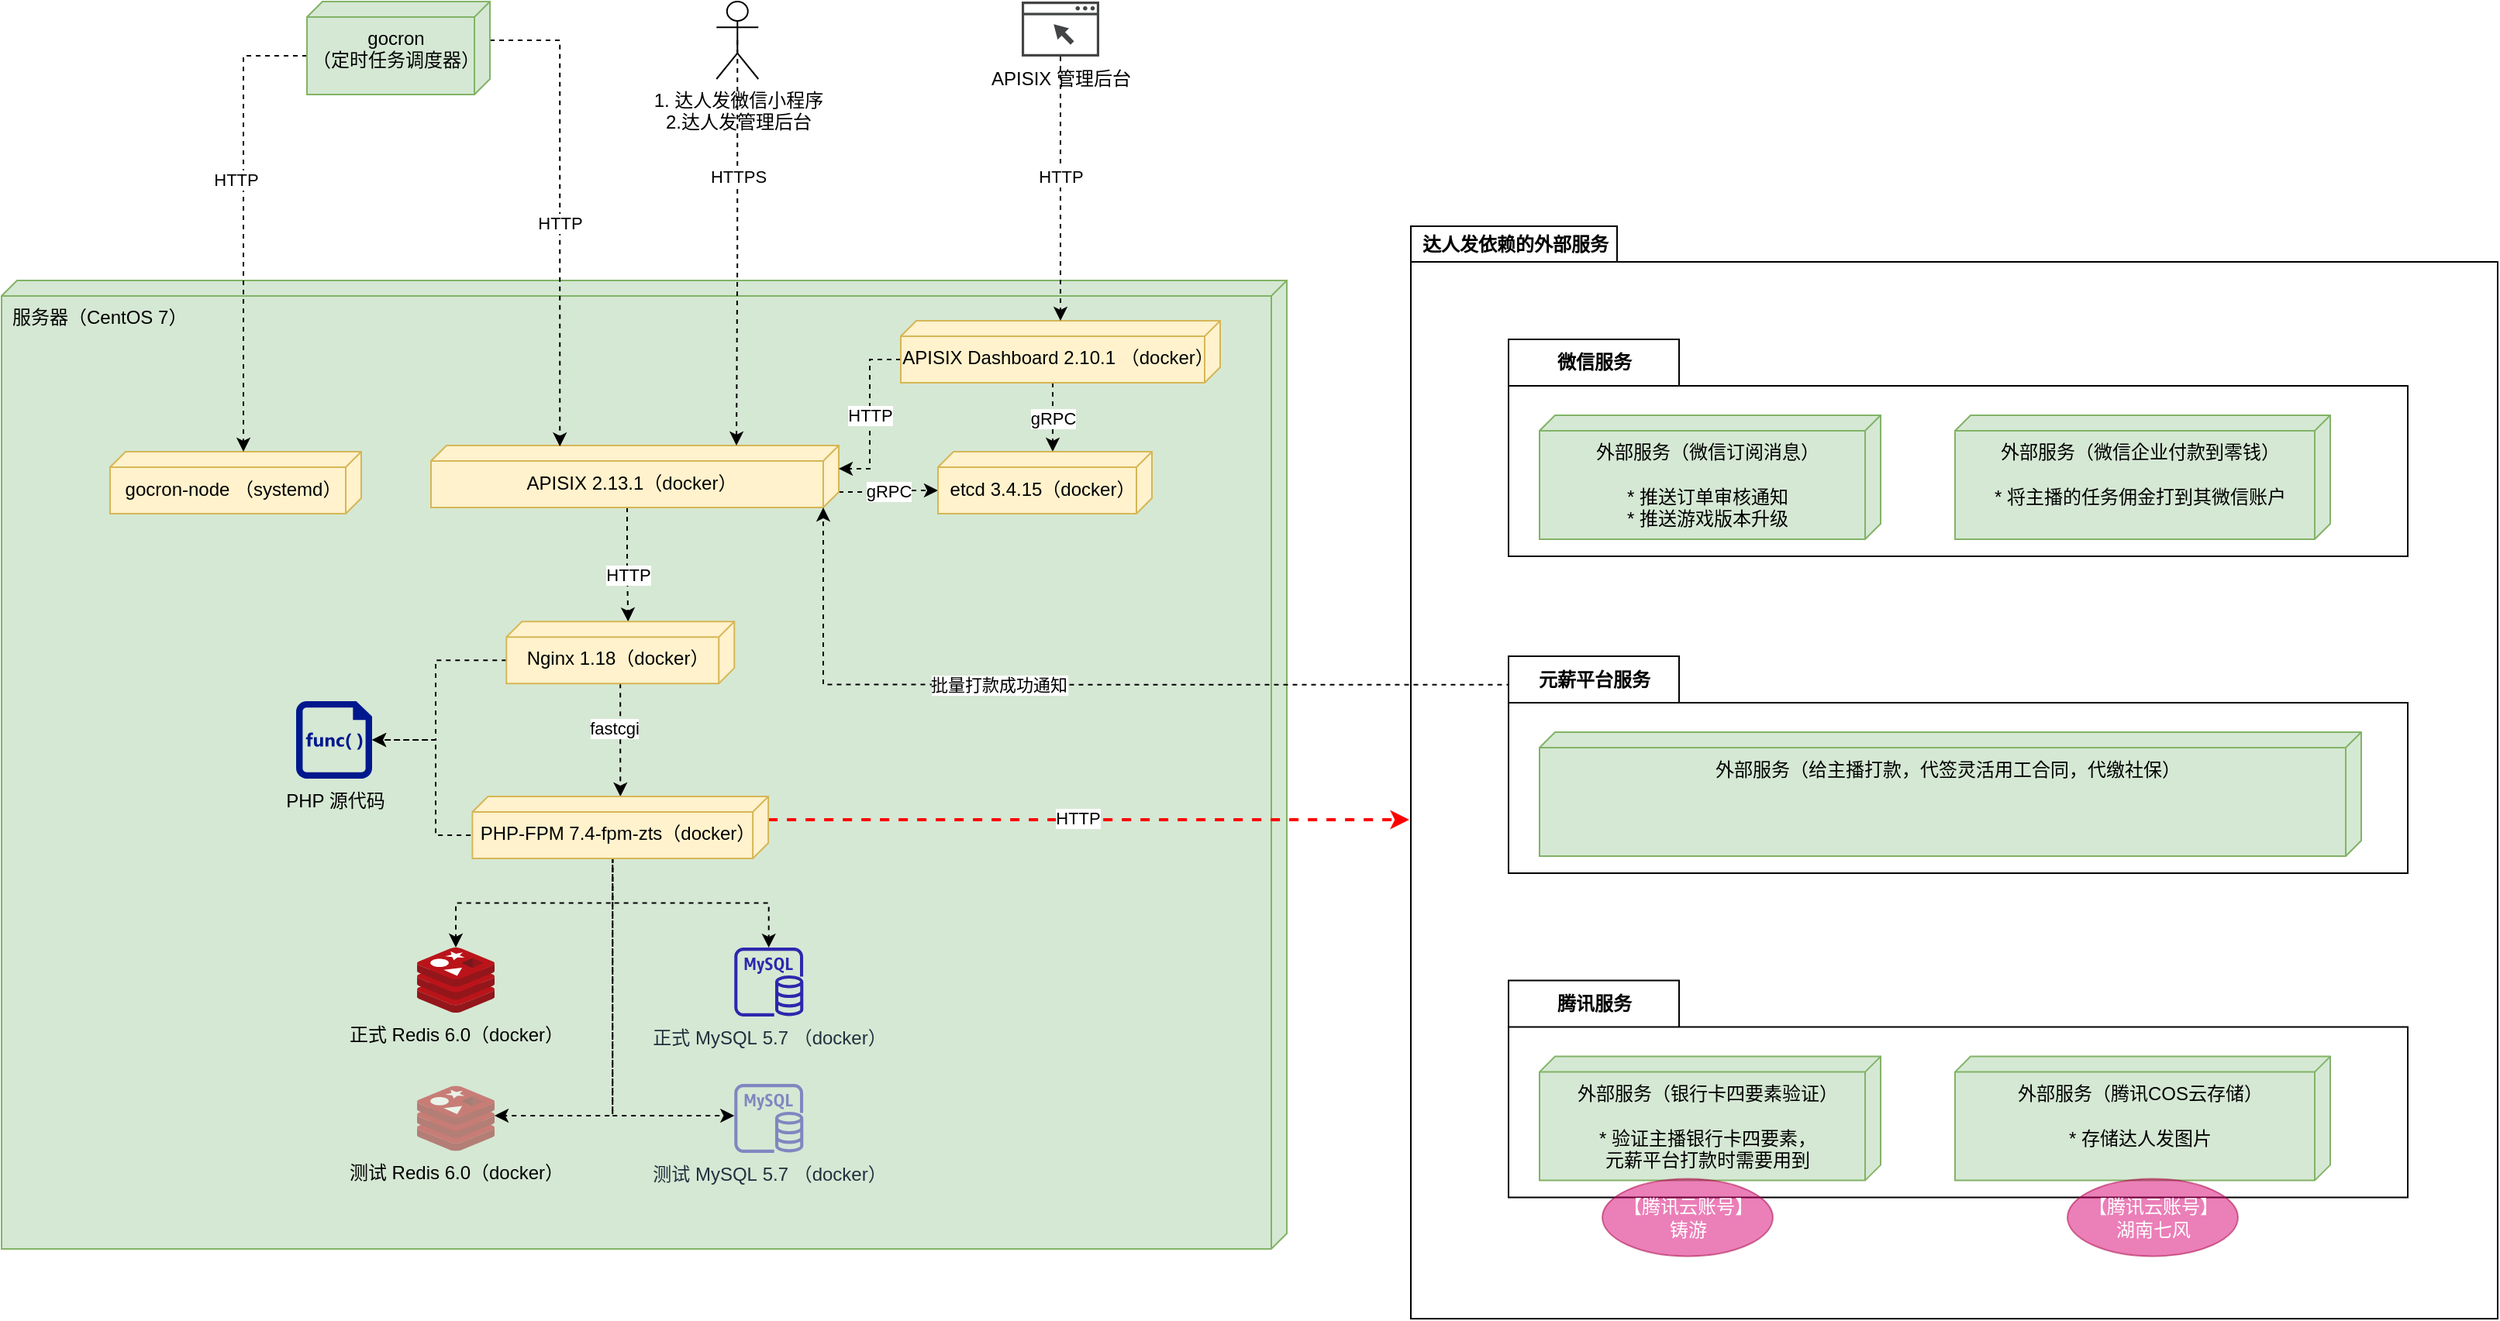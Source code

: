 <mxfile version="20.7.4" type="device" pages="3"><diagram id="vFL8CfmJ8eoqCPDN7rSR" name="达人发部署架构图"><mxGraphModel dx="2393" dy="869" grid="1" gridSize="10" guides="1" tooltips="1" connect="1" arrows="1" fold="1" page="1" pageScale="1" pageWidth="827" pageHeight="1169" math="0" shadow="0"><root><mxCell id="0"/><mxCell id="1" parent="0"/><mxCell id="hQd1RTuxHoPpX_x2x54w-1" value="" style="html=1;strokeColor=none;resizeWidth=1;resizeHeight=1;fillColor=none;part=1;connectable=0;allowArrows=0;deletable=0;" parent="1" vertex="1"><mxGeometry x="232" y="506.6" width="577" height="176.4" as="geometry"><mxPoint y="30" as="offset"/></mxGeometry></mxCell><mxCell id="hQd1RTuxHoPpX_x2x54w-2" value="达人发依赖的外部服务" style="shape=folder;fontStyle=1;tabWidth=133;tabHeight=23;tabPosition=left;html=1;boundedLbl=1;labelInHeader=1;container=0;collapsible=0;" parent="1" vertex="1"><mxGeometry x="169" y="230" width="701" height="705" as="geometry"/></mxCell><mxCell id="hQd1RTuxHoPpX_x2x54w-3" value="&lt;span style=&quot;&quot;&gt;服务器（CentOS 7）&lt;/span&gt;" style="verticalAlign=top;align=left;shape=cube;size=10;direction=south;fontStyle=0;html=1;boundedLbl=1;spacingLeft=5;container=0;fillColor=#d5e8d4;strokeColor=#82b366;" parent="1" vertex="1"><mxGeometry x="-740" y="265" width="829" height="625" as="geometry"/></mxCell><mxCell id="hQd1RTuxHoPpX_x2x54w-4" value="gRPC" style="edgeStyle=orthogonalEdgeStyle;rounded=0;orthogonalLoop=1;jettySize=auto;html=1;exitX=0;exitY=0;exitDx=30;exitDy=0;exitPerimeter=0;entryX=0;entryY=0;entryDx=25;entryDy=138;entryPerimeter=0;dashed=1;" parent="1" source="hQd1RTuxHoPpX_x2x54w-8" target="hQd1RTuxHoPpX_x2x54w-91" edge="1"><mxGeometry relative="1" as="geometry"/></mxCell><mxCell id="hQd1RTuxHoPpX_x2x54w-5" value="HTTP" style="edgeStyle=orthogonalEdgeStyle;rounded=0;orthogonalLoop=1;jettySize=auto;html=1;exitX=0;exitY=0;exitDx=40;exitDy=136.5;exitPerimeter=0;entryX=0;entryY=0;entryDx=0;entryDy=68.5;entryPerimeter=0;dashed=1;" parent="1" source="hQd1RTuxHoPpX_x2x54w-8" target="hQd1RTuxHoPpX_x2x54w-12" edge="1"><mxGeometry x="0.189" relative="1" as="geometry"><mxPoint as="offset"/></mxGeometry></mxCell><mxCell id="hQd1RTuxHoPpX_x2x54w-8" value="APISIX 2.13.1（docker）" style="verticalAlign=top;align=center;shape=cube;size=10;direction=south;html=1;boundedLbl=1;spacingLeft=5;container=0;fillColor=#fff2cc;strokeColor=#d6b656;" parent="1" vertex="1"><mxGeometry x="-463" y="371.5" width="263" height="40" as="geometry"/></mxCell><mxCell id="hQd1RTuxHoPpX_x2x54w-9" value="" style="edgeStyle=orthogonalEdgeStyle;rounded=0;orthogonalLoop=1;jettySize=auto;html=1;dashed=1;labelBackgroundColor=default;" parent="1" source="hQd1RTuxHoPpX_x2x54w-12" target="hQd1RTuxHoPpX_x2x54w-28" edge="1"><mxGeometry relative="1" as="geometry"/></mxCell><mxCell id="hQd1RTuxHoPpX_x2x54w-10" value="fastcgi" style="edgeLabel;html=1;align=center;verticalAlign=middle;resizable=0;points=[];" parent="hQd1RTuxHoPpX_x2x54w-9" vertex="1" connectable="0"><mxGeometry x="-0.199" relative="1" as="geometry"><mxPoint x="-4" as="offset"/></mxGeometry></mxCell><mxCell id="hQd1RTuxHoPpX_x2x54w-11" style="edgeStyle=orthogonalEdgeStyle;rounded=0;orthogonalLoop=1;jettySize=auto;html=1;exitX=0;exitY=0;exitDx=25;exitDy=147;exitPerimeter=0;entryX=1;entryY=0.5;entryDx=0;entryDy=0;entryPerimeter=0;dashed=1;" parent="1" source="hQd1RTuxHoPpX_x2x54w-12" target="hQd1RTuxHoPpX_x2x54w-33" edge="1"><mxGeometry relative="1" as="geometry"><Array as="points"><mxPoint x="-460" y="510"/><mxPoint x="-460" y="561"/></Array></mxGeometry></mxCell><mxCell id="hQd1RTuxHoPpX_x2x54w-12" value="Nginx 1.18（docker）" style="verticalAlign=top;align=center;shape=cube;size=10;direction=south;html=1;boundedLbl=1;spacingLeft=5;container=0;fillColor=#fff2cc;strokeColor=#d6b656;" parent="1" vertex="1"><mxGeometry x="-414.36" y="485.1" width="147" height="40" as="geometry"/></mxCell><mxCell id="hQd1RTuxHoPpX_x2x54w-13" value="HTTP" style="edgeStyle=orthogonalEdgeStyle;rounded=0;orthogonalLoop=1;jettySize=auto;html=1;exitX=0;exitY=0;exitDx=25;exitDy=206;exitPerimeter=0;entryX=0;entryY=0;entryDx=15;entryDy=0;entryPerimeter=0;dashed=1;" parent="1" source="hQd1RTuxHoPpX_x2x54w-15" target="hQd1RTuxHoPpX_x2x54w-8" edge="1"><mxGeometry relative="1" as="geometry"/></mxCell><mxCell id="hQd1RTuxHoPpX_x2x54w-14" value="gRPC" style="edgeStyle=orthogonalEdgeStyle;rounded=0;orthogonalLoop=1;jettySize=auto;html=1;exitX=0;exitY=0;exitDx=40;exitDy=108;exitPerimeter=0;entryX=0;entryY=0;entryDx=0;entryDy=64;entryPerimeter=0;dashed=1;" parent="1" source="hQd1RTuxHoPpX_x2x54w-15" target="hQd1RTuxHoPpX_x2x54w-91" edge="1"><mxGeometry relative="1" as="geometry"/></mxCell><mxCell id="hQd1RTuxHoPpX_x2x54w-15" value="APISIX Dashboard 2.10.1 （docker）" style="verticalAlign=top;align=center;shape=cube;size=10;direction=south;html=1;boundedLbl=1;spacingLeft=5;container=0;fillColor=#fff2cc;strokeColor=#d6b656;" parent="1" vertex="1"><mxGeometry x="-160" y="291" width="206" height="40" as="geometry"/></mxCell><mxCell id="hQd1RTuxHoPpX_x2x54w-16" style="edgeStyle=orthogonalEdgeStyle;rounded=0;orthogonalLoop=1;jettySize=auto;html=1;exitX=0.5;exitY=0.5;exitDx=0;exitDy=0;exitPerimeter=0;entryX=0;entryY=0;entryDx=0;entryDy=66;entryPerimeter=0;dashed=1;" parent="1" source="hQd1RTuxHoPpX_x2x54w-18" target="hQd1RTuxHoPpX_x2x54w-8" edge="1"><mxGeometry relative="1" as="geometry"/></mxCell><mxCell id="hQd1RTuxHoPpX_x2x54w-17" value="HTTPS" style="edgeLabel;html=1;align=center;verticalAlign=middle;resizable=0;points=[];" parent="hQd1RTuxHoPpX_x2x54w-16" vertex="1" connectable="0"><mxGeometry x="-0.092" relative="1" as="geometry"><mxPoint y="-31" as="offset"/></mxGeometry></mxCell><UserObject label="1. 达人发微信小程序&lt;br&gt;2.达人发管理后台" link="https://zhubo-admin.119you.com/" id="hQd1RTuxHoPpX_x2x54w-18"><mxCell style="shape=umlActor;verticalLabelPosition=bottom;verticalAlign=top;html=1;" parent="1" vertex="1"><mxGeometry x="-278.86" y="85" width="27" height="50" as="geometry"/></mxCell></UserObject><mxCell id="hQd1RTuxHoPpX_x2x54w-19" value="" style="edgeStyle=orthogonalEdgeStyle;rounded=0;orthogonalLoop=1;jettySize=auto;html=1;dashed=1;" parent="1" source="hQd1RTuxHoPpX_x2x54w-21" target="hQd1RTuxHoPpX_x2x54w-15" edge="1"><mxGeometry relative="1" as="geometry"/></mxCell><mxCell id="hQd1RTuxHoPpX_x2x54w-20" value="HTTP" style="edgeLabel;html=1;align=center;verticalAlign=middle;resizable=0;points=[];" parent="hQd1RTuxHoPpX_x2x54w-19" vertex="1" connectable="0"><mxGeometry x="-0.306" relative="1" as="geometry"><mxPoint y="18" as="offset"/></mxGeometry></mxCell><UserObject label="APISIX 管理后台" link="http://zhubo-gateway.119you.com:9000/" linkTarget="_blank" id="hQd1RTuxHoPpX_x2x54w-21"><mxCell style="sketch=0;pointerEvents=1;shadow=0;dashed=0;html=1;strokeColor=none;fillColor=#434445;aspect=fixed;labelPosition=center;verticalLabelPosition=bottom;verticalAlign=top;align=center;outlineConnect=0;shape=mxgraph.vvd.web_browser;" parent="1" vertex="1"><mxGeometry x="-82" y="85" width="50" height="35.5" as="geometry"/></mxCell></UserObject><mxCell id="hQd1RTuxHoPpX_x2x54w-22" style="edgeStyle=orthogonalEdgeStyle;rounded=0;orthogonalLoop=1;jettySize=auto;html=1;exitX=0;exitY=0;exitDx=15;exitDy=0;exitPerimeter=0;dashed=1;strokeWidth=2;strokeColor=#FF0000;" parent="1" source="hQd1RTuxHoPpX_x2x54w-28" edge="1"><mxGeometry relative="1" as="geometry"><mxPoint x="168" y="613" as="targetPoint"/><Array as="points"><mxPoint x="120" y="613"/><mxPoint x="120" y="613"/></Array></mxGeometry></mxCell><mxCell id="hQd1RTuxHoPpX_x2x54w-23" value="HTTP" style="edgeLabel;html=1;align=center;verticalAlign=middle;resizable=0;points=[];" parent="hQd1RTuxHoPpX_x2x54w-22" vertex="1" connectable="0"><mxGeometry x="-0.034" y="1" relative="1" as="geometry"><mxPoint as="offset"/></mxGeometry></mxCell><mxCell id="hQd1RTuxHoPpX_x2x54w-27" style="edgeStyle=orthogonalEdgeStyle;rounded=0;orthogonalLoop=1;jettySize=auto;html=1;exitX=0;exitY=0;exitDx=25;exitDy=180;exitPerimeter=0;entryX=1;entryY=0.5;entryDx=0;entryDy=0;entryPerimeter=0;dashed=1;" parent="1" source="hQd1RTuxHoPpX_x2x54w-28" target="hQd1RTuxHoPpX_x2x54w-33" edge="1"><mxGeometry relative="1" as="geometry"><Array as="points"><mxPoint x="-460" y="623"/><mxPoint x="-460" y="561"/></Array></mxGeometry></mxCell><mxCell id="hQd1RTuxHoPpX_x2x54w-107" style="edgeStyle=orthogonalEdgeStyle;rounded=0;orthogonalLoop=1;jettySize=auto;html=1;exitX=0;exitY=0;exitDx=40;exitDy=100.43;exitPerimeter=0;dashed=1;" parent="1" source="hQd1RTuxHoPpX_x2x54w-28" target="hQd1RTuxHoPpX_x2x54w-106" edge="1"><mxGeometry relative="1" as="geometry"/></mxCell><mxCell id="hQd1RTuxHoPpX_x2x54w-108" style="edgeStyle=orthogonalEdgeStyle;rounded=0;orthogonalLoop=1;jettySize=auto;html=1;exitX=0;exitY=0;exitDx=40;exitDy=100.43;exitPerimeter=0;dashed=1;" parent="1" source="hQd1RTuxHoPpX_x2x54w-28" target="hQd1RTuxHoPpX_x2x54w-105" edge="1"><mxGeometry relative="1" as="geometry"/></mxCell><mxCell id="hQd1RTuxHoPpX_x2x54w-111" style="edgeStyle=orthogonalEdgeStyle;rounded=0;orthogonalLoop=1;jettySize=auto;html=1;exitX=0;exitY=0;exitDx=40;exitDy=100.43;exitPerimeter=0;dashed=1;" parent="1" edge="1"><mxGeometry relative="1" as="geometry"><mxPoint x="-345.86" y="636" as="sourcePoint"/><mxPoint x="-267.36" y="804" as="targetPoint"/><Array as="points"><mxPoint x="-346" y="804"/></Array></mxGeometry></mxCell><mxCell id="hQd1RTuxHoPpX_x2x54w-113" style="edgeStyle=orthogonalEdgeStyle;rounded=0;orthogonalLoop=1;jettySize=auto;html=1;exitX=0;exitY=0;exitDx=40;exitDy=100.43;exitPerimeter=0;dashed=1;" parent="1" source="hQd1RTuxHoPpX_x2x54w-28" target="hQd1RTuxHoPpX_x2x54w-112" edge="1"><mxGeometry relative="1" as="geometry"><mxPoint x="-420" y="800" as="targetPoint"/><Array as="points"><mxPoint x="-346" y="804"/></Array></mxGeometry></mxCell><mxCell id="hQd1RTuxHoPpX_x2x54w-28" value="PHP-FPM 7.4-fpm-zts（docker）" style="verticalAlign=top;align=center;shape=cube;size=10;direction=south;html=1;boundedLbl=1;spacingLeft=5;container=0;fillColor=#fff2cc;strokeColor=#d6b656;" parent="1" vertex="1"><mxGeometry x="-436.29" y="598" width="190.86" height="40" as="geometry"/></mxCell><mxCell id="hQd1RTuxHoPpX_x2x54w-33" value="PHP 源代码" style="sketch=0;aspect=fixed;pointerEvents=1;shadow=0;dashed=0;html=1;strokeColor=none;labelPosition=center;verticalLabelPosition=bottom;verticalAlign=top;align=center;fillColor=#00188D;shape=mxgraph.mscae.enterprise.code_file" parent="1" vertex="1"><mxGeometry x="-550" y="536.5" width="49" height="50" as="geometry"/></mxCell><mxCell id="hQd1RTuxHoPpX_x2x54w-36" value="" style="html=1;strokeColor=none;resizeWidth=1;resizeHeight=1;fillColor=none;part=1;connectable=0;allowArrows=0;deletable=0;" parent="1" vertex="1"><mxGeometry x="169" y="260" width="691" height="637" as="geometry"><mxPoint y="30" as="offset"/></mxGeometry></mxCell><mxCell id="hQd1RTuxHoPpX_x2x54w-44" value="微信服务" style="shape=folder;fontStyle=1;tabWidth=110;tabHeight=30;tabPosition=left;html=1;boundedLbl=1;labelInHeader=1;container=1;collapsible=0;" parent="1" vertex="1"><mxGeometry x="232" y="303" width="580" height="140" as="geometry"/></mxCell><mxCell id="hQd1RTuxHoPpX_x2x54w-45" value="" style="html=1;strokeColor=none;resizeWidth=1;resizeHeight=1;fillColor=none;part=1;connectable=0;allowArrows=0;deletable=0;" parent="hQd1RTuxHoPpX_x2x54w-44" vertex="1"><mxGeometry width="580" height="98" relative="1" as="geometry"><mxPoint y="30" as="offset"/></mxGeometry></mxCell><mxCell id="hQd1RTuxHoPpX_x2x54w-46" value="&lt;span style=&quot;&quot;&gt;外部服务（微信订阅消息）&lt;br&gt;&lt;br&gt;* 推送订单审核通知&lt;br&gt;* 推送游戏版本升级&lt;br&gt;&lt;/span&gt;" style="verticalAlign=top;align=center;shape=cube;size=10;direction=south;fontStyle=0;html=1;boundedLbl=1;spacingLeft=5;fillColor=#d5e8d4;strokeColor=#82b366;" parent="hQd1RTuxHoPpX_x2x54w-44" vertex="1"><mxGeometry x="20" y="49" width="220" height="80" as="geometry"/></mxCell><mxCell id="hQd1RTuxHoPpX_x2x54w-114" value="&lt;span style=&quot;&quot;&gt;外部服务（微信企业付款到零钱&lt;/span&gt;&lt;span style=&quot;background-color: initial;&quot;&gt;）&lt;/span&gt;&lt;br&gt;&lt;span style=&quot;&quot;&gt;&lt;br&gt;* 将主播的任务佣金打到其微信账户&lt;br&gt;&lt;/span&gt;" style="verticalAlign=top;align=center;shape=cube;size=10;direction=south;fontStyle=0;html=1;boundedLbl=1;spacingLeft=5;fillColor=#d5e8d4;strokeColor=#82b366;" parent="hQd1RTuxHoPpX_x2x54w-44" vertex="1"><mxGeometry x="288" y="49" width="242" height="80" as="geometry"/></mxCell><mxCell id="hQd1RTuxHoPpX_x2x54w-85" value="gocron-node （systemd）" style="verticalAlign=top;align=center;shape=cube;size=10;direction=south;html=1;boundedLbl=1;spacingLeft=5;container=0;fillColor=#fff2cc;strokeColor=#d6b656;" parent="1" vertex="1"><mxGeometry x="-670" y="375.5" width="162" height="40" as="geometry"/></mxCell><mxCell id="hQd1RTuxHoPpX_x2x54w-86" style="edgeStyle=orthogonalEdgeStyle;rounded=0;orthogonalLoop=1;jettySize=auto;html=1;exitX=0;exitY=0;exitDx=35;exitDy=118;exitPerimeter=0;entryX=0;entryY=0;entryDx=0;entryDy=76;entryPerimeter=0;dashed=1;" parent="1" source="hQd1RTuxHoPpX_x2x54w-90" target="hQd1RTuxHoPpX_x2x54w-85" edge="1"><mxGeometry relative="1" as="geometry"/></mxCell><mxCell id="hQd1RTuxHoPpX_x2x54w-87" value="HTTP" style="edgeLabel;html=1;align=center;verticalAlign=middle;resizable=0;points=[];" parent="hQd1RTuxHoPpX_x2x54w-86" vertex="1" connectable="0"><mxGeometry x="-0.252" y="-2" relative="1" as="geometry"><mxPoint x="-3" y="10" as="offset"/></mxGeometry></mxCell><mxCell id="hQd1RTuxHoPpX_x2x54w-88" style="edgeStyle=orthogonalEdgeStyle;rounded=0;orthogonalLoop=1;jettySize=auto;html=1;exitX=0;exitY=0;exitDx=25;exitDy=0;exitPerimeter=0;entryX=0.016;entryY=0.684;entryDx=0;entryDy=0;entryPerimeter=0;dashed=1;" parent="1" source="hQd1RTuxHoPpX_x2x54w-90" target="hQd1RTuxHoPpX_x2x54w-8" edge="1"><mxGeometry relative="1" as="geometry"><Array as="points"><mxPoint x="-380" y="110"/></Array></mxGeometry></mxCell><mxCell id="hQd1RTuxHoPpX_x2x54w-89" value="HTTP" style="edgeLabel;html=1;align=center;verticalAlign=middle;resizable=0;points=[];" parent="hQd1RTuxHoPpX_x2x54w-88" vertex="1" connectable="0"><mxGeometry x="-0.265" relative="1" as="geometry"><mxPoint y="50" as="offset"/></mxGeometry></mxCell><mxCell id="hQd1RTuxHoPpX_x2x54w-90" value="&lt;span style=&quot;&quot;&gt;gocron&lt;br&gt;（定时任务调度器）&lt;br&gt;&lt;/span&gt;" style="verticalAlign=top;align=center;shape=cube;size=10;direction=south;fontStyle=0;html=1;boundedLbl=1;spacingLeft=5;fillColor=#d5e8d4;strokeColor=#82b366;" parent="1" vertex="1"><mxGeometry x="-543" y="85" width="118" height="60" as="geometry"/></mxCell><mxCell id="hQd1RTuxHoPpX_x2x54w-91" value="etcd 3.4.15（docker）" style="verticalAlign=top;align=center;shape=cube;size=10;direction=south;html=1;boundedLbl=1;spacingLeft=5;container=0;fillColor=#fff2cc;strokeColor=#d6b656;" parent="1" vertex="1"><mxGeometry x="-136" y="375.5" width="138" height="40" as="geometry"/></mxCell><mxCell id="hQd1RTuxHoPpX_x2x54w-105" value="&lt;span style=&quot;&quot;&gt;正式 Redis 6.0（docker）&lt;/span&gt;" style="sketch=0;aspect=fixed;html=1;points=[];align=center;image;fontSize=12;image=img/lib/mscae/Cache_Redis_Product.svg;labelBackgroundColor=none;" parent="1" vertex="1"><mxGeometry x="-472" y="695.5" width="50" height="42" as="geometry"/></mxCell><mxCell id="hQd1RTuxHoPpX_x2x54w-106" value="正式 MySQL&amp;nbsp;5.7 （docker）" style="sketch=0;outlineConnect=0;fontColor=#232F3E;gradientColor=none;fillColor=#2E27AD;strokeColor=none;dashed=0;verticalLabelPosition=bottom;verticalAlign=top;align=center;html=1;fontSize=12;fontStyle=0;aspect=fixed;pointerEvents=1;shape=mxgraph.aws4.rds_mysql_instance;labelBackgroundColor=none;" parent="1" vertex="1"><mxGeometry x="-267.36" y="695.5" width="44.5" height="44.5" as="geometry"/></mxCell><mxCell id="hQd1RTuxHoPpX_x2x54w-110" value="测试 MySQL&amp;nbsp;5.7 （docker）" style="sketch=0;outlineConnect=0;fontColor=#232F3E;gradientColor=none;fillColor=#2E27AD;strokeColor=none;dashed=0;verticalLabelPosition=bottom;verticalAlign=top;align=center;html=1;fontSize=12;fontStyle=0;aspect=fixed;pointerEvents=1;shape=mxgraph.aws4.rds_mysql_instance;labelBackgroundColor=none;opacity=50;" parent="1" vertex="1"><mxGeometry x="-267.36" y="783.5" width="44.5" height="44.5" as="geometry"/></mxCell><mxCell id="hQd1RTuxHoPpX_x2x54w-112" value="&lt;span style=&quot;&quot;&gt;测试 Redis 6.0（docker）&lt;/span&gt;" style="sketch=0;aspect=fixed;html=1;points=[];align=center;image;fontSize=12;image=img/lib/mscae/Cache_Redis_Product.svg;labelBackgroundColor=none;opacity=50;" parent="1" vertex="1"><mxGeometry x="-472" y="784.75" width="50" height="42" as="geometry"/></mxCell><mxCell id="hQd1RTuxHoPpX_x2x54w-126" style="edgeStyle=orthogonalEdgeStyle;rounded=0;orthogonalLoop=1;jettySize=auto;html=1;exitX=0.003;exitY=0.131;exitDx=0;exitDy=0;exitPerimeter=0;entryX=0;entryY=0;entryDx=40;entryDy=10;entryPerimeter=0;dashed=1;fontColor=default;" parent="1" source="hQd1RTuxHoPpX_x2x54w-122" target="hQd1RTuxHoPpX_x2x54w-8" edge="1"><mxGeometry relative="1" as="geometry"><Array as="points"><mxPoint x="-210" y="526"/></Array></mxGeometry></mxCell><mxCell id="hQd1RTuxHoPpX_x2x54w-127" value="批量打款成功通知" style="edgeLabel;html=1;align=center;verticalAlign=middle;resizable=0;points=[];fontColor=default;" parent="hQd1RTuxHoPpX_x2x54w-126" vertex="1" connectable="0"><mxGeometry x="0.187" relative="1" as="geometry"><mxPoint as="offset"/></mxGeometry></mxCell><mxCell id="hQd1RTuxHoPpX_x2x54w-122" value="元薪平台服务" style="shape=folder;fontStyle=1;tabWidth=110;tabHeight=30;tabPosition=left;html=1;boundedLbl=1;labelInHeader=1;container=1;collapsible=0;" parent="1" vertex="1"><mxGeometry x="232" y="507.5" width="580" height="140" as="geometry"/></mxCell><mxCell id="hQd1RTuxHoPpX_x2x54w-123" value="" style="html=1;strokeColor=none;resizeWidth=1;resizeHeight=1;fillColor=none;part=1;connectable=0;allowArrows=0;deletable=0;" parent="hQd1RTuxHoPpX_x2x54w-122" vertex="1"><mxGeometry width="580" height="98" relative="1" as="geometry"><mxPoint y="30" as="offset"/></mxGeometry></mxCell><mxCell id="hQd1RTuxHoPpX_x2x54w-124" value="&lt;span style=&quot;&quot;&gt;外部服务（&lt;/span&gt;给主播打款，代签灵活用工合同，代缴社保&lt;span style=&quot;&quot;&gt;）&lt;br&gt;&lt;br&gt;&lt;/span&gt;" style="verticalAlign=top;align=center;shape=cube;size=10;direction=south;fontStyle=0;html=1;boundedLbl=1;spacingLeft=5;fillColor=#d5e8d4;strokeColor=#82b366;" parent="hQd1RTuxHoPpX_x2x54w-122" vertex="1"><mxGeometry x="20" y="49" width="530" height="80" as="geometry"/></mxCell><mxCell id="hQd1RTuxHoPpX_x2x54w-128" value="" style="group" parent="1" vertex="1" connectable="0"><mxGeometry x="232" y="716.8" width="580" height="177.9" as="geometry"/></mxCell><mxCell id="hQd1RTuxHoPpX_x2x54w-115" value="腾讯服务" style="shape=folder;fontStyle=1;tabWidth=110;tabHeight=30;tabPosition=left;html=1;boundedLbl=1;labelInHeader=1;container=1;collapsible=0;" parent="hQd1RTuxHoPpX_x2x54w-128" vertex="1"><mxGeometry width="580" height="140" as="geometry"/></mxCell><mxCell id="hQd1RTuxHoPpX_x2x54w-116" value="" style="html=1;strokeColor=none;resizeWidth=1;resizeHeight=1;fillColor=none;part=1;connectable=0;allowArrows=0;deletable=0;" parent="hQd1RTuxHoPpX_x2x54w-115" vertex="1"><mxGeometry width="580" height="98" relative="1" as="geometry"><mxPoint y="30" as="offset"/></mxGeometry></mxCell><mxCell id="hQd1RTuxHoPpX_x2x54w-117" value="&lt;span style=&quot;&quot;&gt;外部服务（&lt;/span&gt;银行卡四要素验证&lt;span style=&quot;&quot;&gt;）&lt;br&gt;&lt;br&gt;* 验证主播银行卡四要素，&lt;br&gt;元薪平台打款时需要用到&lt;br&gt;&lt;/span&gt;" style="verticalAlign=top;align=center;shape=cube;size=10;direction=south;fontStyle=0;html=1;boundedLbl=1;spacingLeft=5;fillColor=#d5e8d4;strokeColor=#82b366;" parent="hQd1RTuxHoPpX_x2x54w-115" vertex="1"><mxGeometry x="20" y="49" width="220" height="80" as="geometry"/></mxCell><mxCell id="hQd1RTuxHoPpX_x2x54w-118" value="&lt;span style=&quot;&quot;&gt;外部服务（腾讯COS云存储&lt;/span&gt;&lt;span style=&quot;background-color: initial;&quot;&gt;）&lt;/span&gt;&lt;br&gt;&lt;span style=&quot;&quot;&gt;&lt;br&gt;* 存储达人发图片&lt;br&gt;&lt;/span&gt;" style="verticalAlign=top;align=center;shape=cube;size=10;direction=south;fontStyle=0;html=1;boundedLbl=1;spacingLeft=5;fillColor=#d5e8d4;strokeColor=#82b366;" parent="hQd1RTuxHoPpX_x2x54w-115" vertex="1"><mxGeometry x="288" y="49" width="242" height="80" as="geometry"/></mxCell><mxCell id="hQd1RTuxHoPpX_x2x54w-120" value="【腾讯云账号】&lt;br&gt;铸游" style="ellipse;whiteSpace=wrap;html=1;labelBackgroundColor=none;fillColor=#d80073;opacity=50;strokeColor=#A50040;fontColor=#ffffff;" parent="hQd1RTuxHoPpX_x2x54w-128" vertex="1"><mxGeometry x="60.5" y="127.9" width="110" height="50" as="geometry"/></mxCell><mxCell id="hQd1RTuxHoPpX_x2x54w-119" value="【腾讯云账号】&lt;br&gt;湖南七风" style="ellipse;whiteSpace=wrap;html=1;labelBackgroundColor=none;fillColor=#d80073;opacity=50;strokeColor=#A50040;fontColor=#ffffff;" parent="hQd1RTuxHoPpX_x2x54w-128" vertex="1"><mxGeometry x="360.5" y="127.9" width="110" height="50" as="geometry"/></mxCell></root></mxGraphModel></diagram><diagram id="185xx8xCbb3oGsZvdV77" name="达人发抖音/星图达人数据采集系统部署架构图"><mxGraphModel dx="1582" dy="885" grid="1" gridSize="10" guides="1" tooltips="1" connect="1" arrows="1" fold="1" page="1" pageScale="1" pageWidth="827" pageHeight="1169" math="0" shadow="0"><root><mxCell id="0"/><mxCell id="1" parent="0"/><mxCell id="NshGcRsuWYnIjHicHYRE-3" style="edgeStyle=orthogonalEdgeStyle;rounded=0;orthogonalLoop=1;jettySize=auto;html=1;exitX=0.5;exitY=0;exitDx=0;exitDy=0;entryX=0.5;entryY=1;entryDx=0;entryDy=0;" parent="1" source="NshGcRsuWYnIjHicHYRE-2" target="NshGcRsuWYnIjHicHYRE-12" edge="1"><mxGeometry relative="1" as="geometry"><mxPoint x="430" y="260" as="targetPoint"/></mxGeometry></mxCell><mxCell id="NshGcRsuWYnIjHicHYRE-4" value="通信协议：web socket&lt;br&gt;1、分发采集任务给连接到caiji-admin的caiji-crawler实例" style="edgeLabel;html=1;align=center;verticalAlign=middle;resizable=0;points=[];" parent="NshGcRsuWYnIjHicHYRE-3" vertex="1" connectable="0"><mxGeometry x="-0.293" relative="1" as="geometry"><mxPoint y="-4" as="offset"/></mxGeometry></mxCell><mxCell id="NshGcRsuWYnIjHicHYRE-7" style="edgeStyle=orthogonalEdgeStyle;rounded=0;orthogonalLoop=1;jettySize=auto;html=1;exitX=0.5;exitY=1;exitDx=0;exitDy=0;entryX=0.5;entryY=0;entryDx=0;entryDy=0;" parent="1" source="NshGcRsuWYnIjHicHYRE-2" target="NshGcRsuWYnIjHicHYRE-5" edge="1"><mxGeometry relative="1" as="geometry"/></mxCell><mxCell id="NshGcRsuWYnIjHicHYRE-8" value="1、通过websocket从caji-crawler中获取采集到的数据并写入rmq&lt;br&gt;2、&lt;span style=&quot;font-size: 12px; background-color: rgb(251, 251, 251);&quot;&gt;从rmq订阅采集到的数据存入mysql&lt;/span&gt;" style="edgeLabel;html=1;align=center;verticalAlign=middle;resizable=0;points=[];" parent="NshGcRsuWYnIjHicHYRE-7" vertex="1" connectable="0"><mxGeometry x="-0.242" y="-5" relative="1" as="geometry"><mxPoint as="offset"/></mxGeometry></mxCell><mxCell id="NshGcRsuWYnIjHicHYRE-16" style="edgeStyle=orthogonalEdgeStyle;rounded=0;orthogonalLoop=1;jettySize=auto;html=1;exitX=1;exitY=0.5;exitDx=0;exitDy=0;entryX=0;entryY=0.5;entryDx=0;entryDy=0;" parent="1" source="NshGcRsuWYnIjHicHYRE-2" target="NshGcRsuWYnIjHicHYRE-15" edge="1"><mxGeometry relative="1" as="geometry"/></mxCell><mxCell id="NshGcRsuWYnIjHicHYRE-20" style="edgeStyle=orthogonalEdgeStyle;rounded=0;orthogonalLoop=1;jettySize=auto;html=1;exitX=1;exitY=0.5;exitDx=0;exitDy=0;entryX=0;entryY=0.5;entryDx=0;entryDy=0;" parent="1" source="NshGcRsuWYnIjHicHYRE-2" target="NshGcRsuWYnIjHicHYRE-17" edge="1"><mxGeometry relative="1" as="geometry"/></mxCell><mxCell id="NshGcRsuWYnIjHicHYRE-23" style="edgeStyle=orthogonalEdgeStyle;rounded=0;orthogonalLoop=1;jettySize=auto;html=1;exitX=1;exitY=0.25;exitDx=0;exitDy=0;entryX=0;entryY=0.5;entryDx=0;entryDy=0;" parent="1" source="NshGcRsuWYnIjHicHYRE-2" target="NshGcRsuWYnIjHicHYRE-21" edge="1"><mxGeometry x="-0.043" y="30" relative="1" as="geometry"><Array as="points"><mxPoint x="610" y="415"/><mxPoint x="610" y="250"/></Array><mxPoint as="offset"/></mxGeometry></mxCell><mxCell id="NshGcRsuWYnIjHicHYRE-24" value="通信协议：RPC&lt;br&gt;1、通过rpc定时调用caiji-admin的方法" style="edgeLabel;html=1;align=center;verticalAlign=middle;resizable=0;points=[];" parent="NshGcRsuWYnIjHicHYRE-23" vertex="1" connectable="0"><mxGeometry x="-0.095" relative="1" as="geometry"><mxPoint y="-9" as="offset"/></mxGeometry></mxCell><mxCell id="NshGcRsuWYnIjHicHYRE-2" value="caiji-admin&lt;br&gt;给&amp;nbsp;&lt;span style=&quot;background-color: initial;&quot;&gt;caiji-crawler 分发采集任务&lt;br&gt;&lt;/span&gt;" style="rounded=0;whiteSpace=wrap;html=1;" parent="1" vertex="1"><mxGeometry x="310" y="400" width="240" height="60" as="geometry"/></mxCell><mxCell id="NshGcRsuWYnIjHicHYRE-5" value="rocketmq" style="rounded=0;whiteSpace=wrap;html=1;" parent="1" vertex="1"><mxGeometry x="310" y="550" width="240" height="60" as="geometry"/></mxCell><mxCell id="NshGcRsuWYnIjHicHYRE-10" value="caiji-crawler&lt;br&gt;抖音/星图数据采集系统" style="rounded=0;whiteSpace=wrap;html=1;" parent="1" vertex="1"><mxGeometry x="290" y="190" width="240" height="60" as="geometry"/></mxCell><mxCell id="NshGcRsuWYnIjHicHYRE-11" value="caiji-crawler&lt;br&gt;抖音/星图数据采集系统" style="rounded=0;whiteSpace=wrap;html=1;" parent="1" vertex="1"><mxGeometry x="300" y="200" width="240" height="60" as="geometry"/></mxCell><mxCell id="NshGcRsuWYnIjHicHYRE-28" style="edgeStyle=orthogonalEdgeStyle;rounded=0;orthogonalLoop=1;jettySize=auto;html=1;exitX=0.5;exitY=0;exitDx=0;exitDy=0;entryX=0.5;entryY=1;entryDx=0;entryDy=0;" parent="1" source="NshGcRsuWYnIjHicHYRE-12" target="NshGcRsuWYnIjHicHYRE-25" edge="1"><mxGeometry relative="1" as="geometry"/></mxCell><mxCell id="NshGcRsuWYnIjHicHYRE-12" value="caiji-crawler&lt;br&gt;（可多实例部署，全部连到caiji-admin）&lt;br&gt;抖音/星图数据采集系统" style="rounded=0;whiteSpace=wrap;html=1;" parent="1" vertex="1"><mxGeometry x="310" y="210" width="240" height="60" as="geometry"/></mxCell><mxCell id="NshGcRsuWYnIjHicHYRE-15" value="mysql" style="rounded=0;whiteSpace=wrap;html=1;" parent="1" vertex="1"><mxGeometry x="730" y="360" width="70" height="60" as="geometry"/></mxCell><mxCell id="NshGcRsuWYnIjHicHYRE-17" value="redis&lt;br&gt;暂时未用" style="rounded=0;whiteSpace=wrap;html=1;" parent="1" vertex="1"><mxGeometry x="730" y="470" width="70" height="60" as="geometry"/></mxCell><mxCell id="NshGcRsuWYnIjHicHYRE-22" value="存储定时任务数据" style="edgeStyle=orthogonalEdgeStyle;rounded=0;orthogonalLoop=1;jettySize=auto;html=1;exitX=0.5;exitY=1;exitDx=0;exitDy=0;" parent="1" source="NshGcRsuWYnIjHicHYRE-21" target="NshGcRsuWYnIjHicHYRE-15" edge="1"><mxGeometry relative="1" as="geometry"/></mxCell><mxCell id="NshGcRsuWYnIjHicHYRE-21" value="xxl-job" style="rounded=0;whiteSpace=wrap;html=1;" parent="1" vertex="1"><mxGeometry x="730" y="220" width="70" height="60" as="geometry"/></mxCell><mxCell id="NshGcRsuWYnIjHicHYRE-25" value="selenium&lt;br&gt;无头浏览器" style="rounded=0;whiteSpace=wrap;html=1;" parent="1" vertex="1"><mxGeometry x="395" y="80" width="70" height="60" as="geometry"/></mxCell><mxCell id="NshGcRsuWYnIjHicHYRE-29" value="采集流程：&lt;br&gt;&lt;br&gt;1、手动在xxl-job后台（https://zhubo-caiji.119you.com/xxl-job-admin）创建xxl-job执行器/任务&lt;br&gt;&lt;br&gt;2、xxl-job通过rpc定时调用caiji-admin的方法触发caiji-admin通过api抓取的主播列表数据转换&lt;br&gt;&amp;nbsp; &amp;nbsp; &amp;nbsp;为采集任务存储到rmq（https://zhubo-caiji.119you.com/rmq）&lt;br&gt;&lt;br&gt;3、caji-crawler连接caiji-admin&lt;br&gt;&lt;br&gt;4、caiji-admin从rmq中获取待执行的采集任务并派发给连接上来的caiji-crawler实例&lt;br&gt;&lt;br&gt;5、caiji-crawler连接selenium打开chrome无头浏览器，采集某一个主播的抖音/星图数据&lt;br&gt;&lt;br&gt;6、caiji-crawler将采集到的数据传输给caiji-admin&lt;br&gt;&lt;br&gt;7、caiji-admin直接将数据存储到mysql中&lt;br&gt;&lt;br&gt;8. 达人发后台调用caiji-admin的api（https://zhubo-caiji.119you.com/api/v1/douyin/xingtu/query）将主播数据进行展示" style="shape=note2;boundedLbl=1;whiteSpace=wrap;html=1;size=25;verticalAlign=top;align=left;" parent="1" vertex="1"><mxGeometry x="40" y="640" width="632" height="360" as="geometry"/></mxCell><mxCell id="NshGcRsuWYnIjHicHYRE-30" value="部署：&lt;br&gt;&lt;br&gt;1、部署mysql&lt;br&gt;cd /home/admin/html/qf-caiji/mysql&lt;br&gt;docker compose ps&lt;br&gt;&lt;br&gt;2、部署redis&lt;br&gt;cd&amp;nbsp;/home/admin/html/qf-caiji/redis&lt;br&gt;docker compose ps&lt;br&gt;&lt;br&gt;3、部署rmq&lt;br&gt;（1）部署 name server&lt;br&gt;cd /home/admin/html/qf-caiji/rocketmq/namesrv&lt;br&gt;docker compose ps&lt;br&gt;&lt;br&gt;（2）部署 broker&lt;br&gt;cd&amp;nbsp;/home/admin/html/qf-caiji/rocketmq/broker&lt;br&gt;docker compose ps&lt;br&gt;&lt;br&gt;# 修改mq broker的内网IP&lt;br&gt;$ cd&amp;nbsp;/opt/html/qf-caiji/rocketmq/broker/conf&lt;br&gt;# 查内网IP&lt;br&gt;$ ifconfig&lt;br&gt;$ vim broker-a.conf -&amp;gt;&amp;nbsp;&lt;span style=&quot;background-color: initial;&quot;&gt;brokerIP1=10.255.0.13 /&amp;nbsp;&lt;/span&gt;&lt;span style=&quot;background-color: initial;&quot;&gt;brokerIP2=10.255.0.13&lt;/span&gt;&lt;span style=&quot;background-color: initial;&quot;&gt;&lt;br&gt;&lt;/span&gt;$ vim broker-b.conf&lt;br&gt;&lt;br&gt;（3）部署 dashboard&lt;br&gt;cd&amp;nbsp;/home/admin/html/qf-caiji/rocketmq/dashboard&lt;br style=&quot;border-color: var(--border-color);&quot;&gt;docker compose ps&lt;br&gt;&lt;br&gt;4、部署 xxl-job 定时任务&lt;br&gt;cd&amp;nbsp;/home/admin/html/qf-caiji/xxl-job&lt;br&gt;docker compose ps&lt;br&gt;&lt;br&gt;http://zhubo-caiji.119you.com/xxl-job-admin/jobinfo&lt;br&gt;xxl-job 后台-》任务管理-》操作-》执行一次&lt;br&gt;&lt;br&gt;5、部署&amp;nbsp;caiji-admin&lt;br&gt;cd&amp;nbsp;/home/admin/html/qf-caiji/caiji-admin&lt;br style=&quot;border-color: var(--border-color);&quot;&gt;docker compose ps&lt;br&gt;&lt;br&gt;# 修改rmq的内网ip地址&lt;br&gt;$ vim&amp;nbsp;&lt;span style=&quot;background-color: initial;&quot;&gt;/opt/html/qf-caiji/caiji-admin/admin.env&lt;/span&gt;&lt;br&gt;&lt;br&gt;6、部署&amp;nbsp;selenium&lt;br&gt;cd&amp;nbsp;/home/admin/html/qf-caiji/selenium&lt;br style=&quot;border-color: var(--border-color);&quot;&gt;docker compose ps&lt;br&gt;&lt;br style=&quot;border-color: var(--border-color);&quot;&gt;&lt;br style=&quot;border-color: var(--border-color);&quot;&gt;7、部署&amp;nbsp;&lt;span style=&quot;background-color: initial;&quot;&gt;caiji-crawler&lt;/span&gt;&lt;br&gt;cd&amp;nbsp;/home/admin/html/qf-caiji/&lt;span style=&quot;background-color: initial;&quot;&gt;caiji-crawler&lt;/span&gt;&lt;br&gt;docker compose ps&lt;br&gt;&lt;br&gt;8：部署 nginx 网关&lt;br&gt;&lt;br&gt;# 修改 nginx 配置文件中的 IP 地址&lt;br&gt;$ vim D:\qifeng\www\qf-miscellany\docker\qf.xiaoke\nginx-1.18\conf\conf.d\prod\caiji.conf" style="shape=note2;boundedLbl=1;whiteSpace=wrap;html=1;size=25;verticalAlign=top;align=left;" parent="1" vertex="1"><mxGeometry x="40" y="1040" width="632" height="880" as="geometry"/></mxCell><mxCell id="KgPJO6kx2n6YqrkJEeye-1" value="&lt;span style=&quot;color: rgb(33, 37, 41); font-family: -apple-system, BlinkMacSystemFont, &amp;quot;Segoe UI&amp;quot;, Roboto, &amp;quot;Helvetica Neue&amp;quot;, Arial, &amp;quot;Noto Sans&amp;quot;, sans-serif, &amp;quot;Apple Color Emoji&amp;quot;, &amp;quot;Segoe UI Emoji&amp;quot;, &amp;quot;Segoe UI Symbol&amp;quot;, &amp;quot;Noto Color Emoji&amp;quot;; font-size: 16px; text-align: left; background-color: rgb(255, 255, 255);&quot;&gt;zhubo-caiji-api.119you.com 域名解析&lt;/span&gt;" style="shape=note2;boundedLbl=1;whiteSpace=wrap;html=1;size=25;verticalAlign=top;align=center;" parent="1" vertex="1"><mxGeometry x="40" y="1950" width="640" height="100" as="geometry"/></mxCell><UserObject label="Docker 搭建部署 RocketMQ 遇到broker 253问题" link="https://blog.csdn.net/weixin_43955543/article/details/124047740" id="-wiwhyk3ggIoU7ZPJIci-1"><mxCell style="shape=note2;boundedLbl=1;whiteSpace=wrap;html=1;size=25;verticalAlign=top;align=center;" parent="1" vertex="1"><mxGeometry x="40" y="2080" width="300" height="70" as="geometry"/></mxCell></UserObject><mxCell id="VsaonOeFMIAgKKCZE-Hs-2" value="访问 caiji-admin&lt;br&gt;的 API" style="edgeStyle=orthogonalEdgeStyle;rounded=0;orthogonalLoop=1;jettySize=auto;html=1;exitX=1;exitY=0.5;exitDx=0;exitDy=0;entryX=0;entryY=0.5;entryDx=0;entryDy=0;" parent="1" source="VsaonOeFMIAgKKCZE-Hs-1" target="NshGcRsuWYnIjHicHYRE-2" edge="1"><mxGeometry relative="1" as="geometry"/></mxCell><mxCell id="VsaonOeFMIAgKKCZE-Hs-3" style="edgeStyle=orthogonalEdgeStyle;rounded=0;orthogonalLoop=1;jettySize=auto;html=1;exitX=0.5;exitY=1;exitDx=0;exitDy=0;entryX=0;entryY=0.5;entryDx=0;entryDy=0;" parent="1" source="VsaonOeFMIAgKKCZE-Hs-1" target="NshGcRsuWYnIjHicHYRE-5" edge="1"><mxGeometry relative="1" as="geometry"/></mxCell><mxCell id="VsaonOeFMIAgKKCZE-Hs-4" value="访问 rocketmq dashboard" style="edgeLabel;html=1;align=center;verticalAlign=middle;resizable=0;points=[];" parent="VsaonOeFMIAgKKCZE-Hs-3" vertex="1" connectable="0"><mxGeometry x="0.052" y="-1" relative="1" as="geometry"><mxPoint x="37" y="-1" as="offset"/></mxGeometry></mxCell><mxCell id="VsaonOeFMIAgKKCZE-Hs-1" value="&lt;span style=&quot;background-color: initial;&quot;&gt;nginx&lt;br&gt;&lt;/span&gt;" style="rounded=0;whiteSpace=wrap;html=1;" parent="1" vertex="1"><mxGeometry x="13" y="400" width="160" height="60" as="geometry"/></mxCell></root></mxGraphModel></diagram><diagram id="GKs_uMqXjZv7l8OCrgXd" name="抖音视频采集-给采集客户端分配抖音用户"><mxGraphModel dx="1566" dy="869" grid="1" gridSize="10" guides="1" tooltips="1" connect="1" arrows="1" fold="1" page="1" pageScale="1" pageWidth="827" pageHeight="1169" math="0" shadow="0"><root><mxCell id="0"/><mxCell id="1" parent="0"/><mxCell id="XUxa7bsDbhu8ACophP---1" value="【给采集客户端分配待采集抖音用户的算法】&lt;br&gt;&lt;br&gt;（1）当前未分配任何客户端的抖音用户&lt;br&gt;&lt;br&gt;（2）最近半小时未分配过客户端的抖音用户&lt;br&gt;&lt;br&gt;（3）优先分配最后分配客户端时间最小的抖音用户&lt;br&gt;&lt;br&gt;一旦成功分配：&lt;br&gt;&lt;br&gt;（1）更新被分配抖音用户的当前采集客户端 &amp;amp; 最后分配时间&lt;br&gt;&lt;br&gt;（2）清空之前分配给此客户端的当前采集客户端&lt;br&gt;&amp;nbsp; &amp;nbsp; &amp;nbsp; &amp;nbsp; &amp;nbsp;（最后分配时间不能清空）" style="rounded=0;whiteSpace=wrap;html=1;fillColor=#d5e8d4;strokeColor=#82b366;fontSize=19;align=left;" parent="1" vertex="1"><mxGeometry x="90" y="80" width="700" height="380" as="geometry"/></mxCell></root></mxGraphModel></diagram></mxfile>